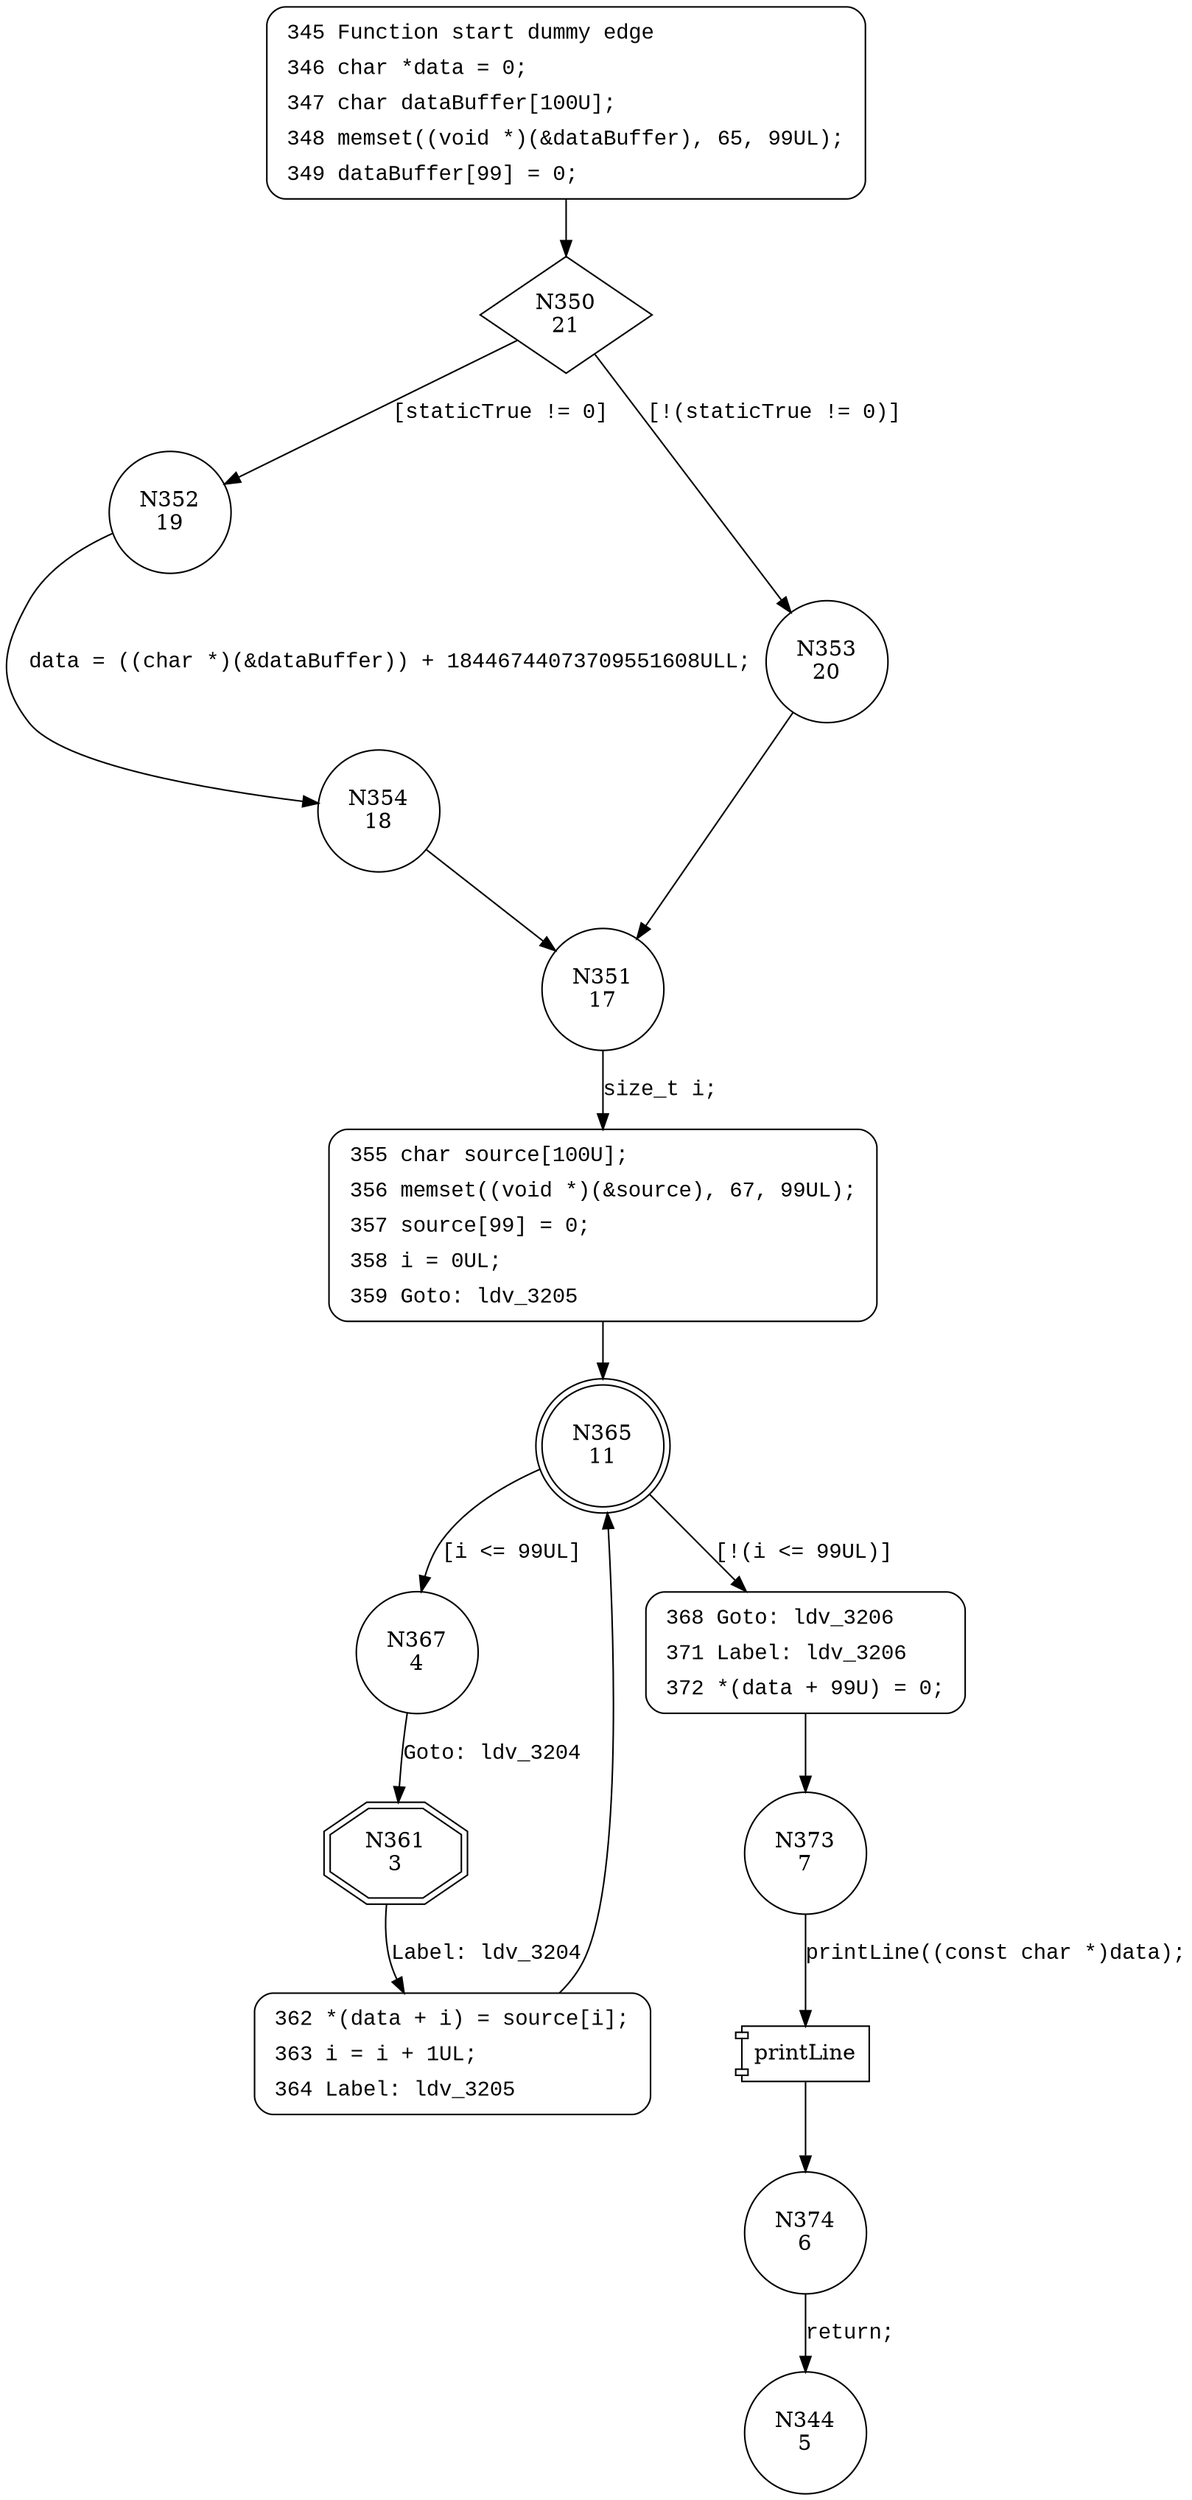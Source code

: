 digraph CWE124_Buffer_Underwrite__char_declare_loop_05_bad {
350 [shape="diamond" label="N350\n21"]
352 [shape="circle" label="N352\n19"]
353 [shape="circle" label="N353\n20"]
351 [shape="circle" label="N351\n17"]
355 [shape="circle" label="N355\n16"]
365 [shape="doublecircle" label="N365\n11"]
367 [shape="circle" label="N367\n4"]
368 [shape="circle" label="N368\n10"]
373 [shape="circle" label="N373\n7"]
374 [shape="circle" label="N374\n6"]
361 [shape="doubleoctagon" label="N361\n3"]
362 [shape="circle" label="N362\n2"]
354 [shape="circle" label="N354\n18"]
344 [shape="circle" label="N344\n5"]
345 [style="filled,bold" penwidth="1" fillcolor="white" fontname="Courier New" shape="Mrecord" label=<<table border="0" cellborder="0" cellpadding="3" bgcolor="white"><tr><td align="right">345</td><td align="left">Function start dummy edge</td></tr><tr><td align="right">346</td><td align="left">char *data = 0;</td></tr><tr><td align="right">347</td><td align="left">char dataBuffer[100U];</td></tr><tr><td align="right">348</td><td align="left">memset((void *)(&amp;dataBuffer), 65, 99UL);</td></tr><tr><td align="right">349</td><td align="left">dataBuffer[99] = 0;</td></tr></table>>]
345 -> 350[label=""]
355 [style="filled,bold" penwidth="1" fillcolor="white" fontname="Courier New" shape="Mrecord" label=<<table border="0" cellborder="0" cellpadding="3" bgcolor="white"><tr><td align="right">355</td><td align="left">char source[100U];</td></tr><tr><td align="right">356</td><td align="left">memset((void *)(&amp;source), 67, 99UL);</td></tr><tr><td align="right">357</td><td align="left">source[99] = 0;</td></tr><tr><td align="right">358</td><td align="left">i = 0UL;</td></tr><tr><td align="right">359</td><td align="left">Goto: ldv_3205</td></tr></table>>]
355 -> 365[label=""]
368 [style="filled,bold" penwidth="1" fillcolor="white" fontname="Courier New" shape="Mrecord" label=<<table border="0" cellborder="0" cellpadding="3" bgcolor="white"><tr><td align="right">368</td><td align="left">Goto: ldv_3206</td></tr><tr><td align="right">371</td><td align="left">Label: ldv_3206</td></tr><tr><td align="right">372</td><td align="left">*(data + 99U) = 0;</td></tr></table>>]
368 -> 373[label=""]
362 [style="filled,bold" penwidth="1" fillcolor="white" fontname="Courier New" shape="Mrecord" label=<<table border="0" cellborder="0" cellpadding="3" bgcolor="white"><tr><td align="right">362</td><td align="left">*(data + i) = source[i];</td></tr><tr><td align="right">363</td><td align="left">i = i + 1UL;</td></tr><tr><td align="right">364</td><td align="left">Label: ldv_3205</td></tr></table>>]
362 -> 365[label=""]
350 -> 352 [label="[staticTrue != 0]" fontname="Courier New"]
350 -> 353 [label="[!(staticTrue != 0)]" fontname="Courier New"]
351 -> 355 [label="size_t i;" fontname="Courier New"]
365 -> 367 [label="[i <= 99UL]" fontname="Courier New"]
365 -> 368 [label="[!(i <= 99UL)]" fontname="Courier New"]
100016 [shape="component" label="printLine"]
373 -> 100016 [label="printLine((const char *)data);" fontname="Courier New"]
100016 -> 374 [label="" fontname="Courier New"]
367 -> 361 [label="Goto: ldv_3204" fontname="Courier New"]
361 -> 362 [label="Label: ldv_3204" fontname="Courier New"]
352 -> 354 [label="data = ((char *)(&dataBuffer)) + 18446744073709551608ULL;" fontname="Courier New"]
353 -> 351 [label="" fontname="Courier New"]
374 -> 344 [label="return;" fontname="Courier New"]
354 -> 351 [label="" fontname="Courier New"]
}